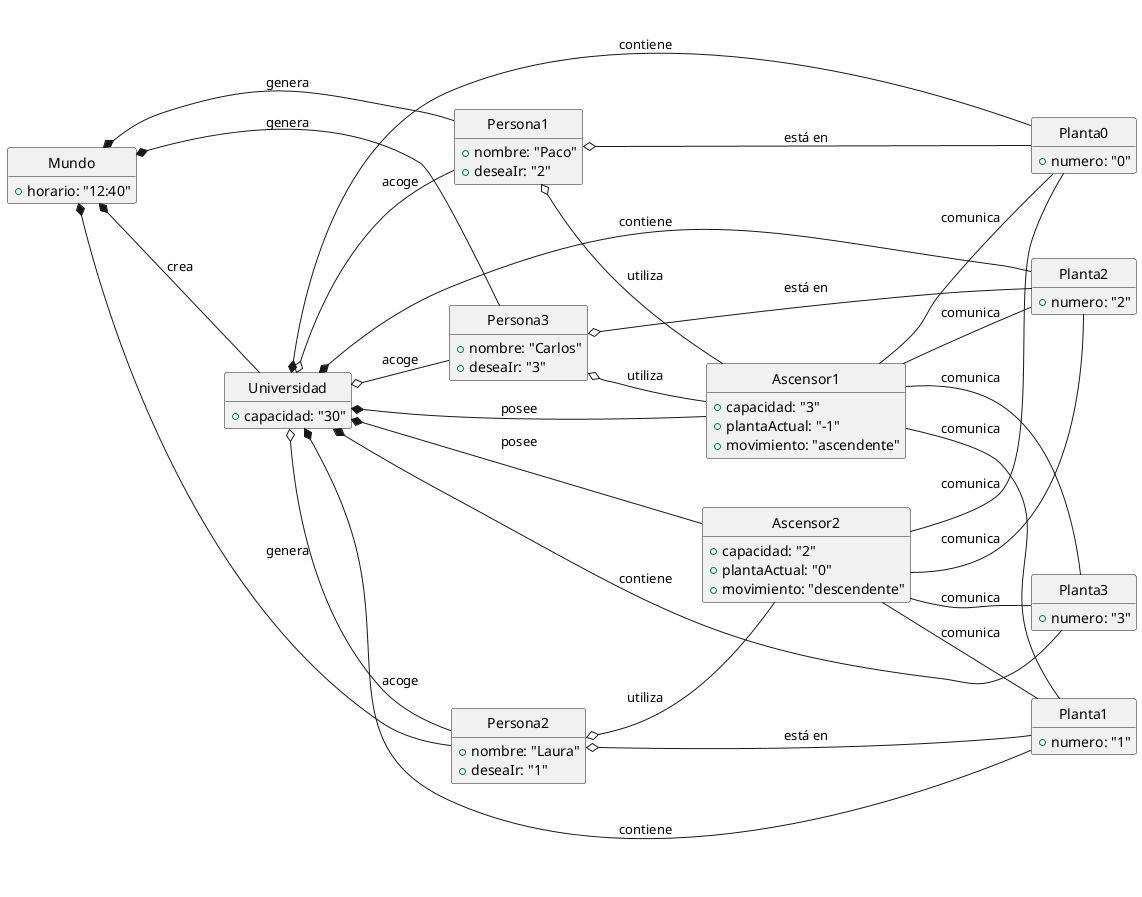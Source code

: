 @startuml DdO

hide circle
hide empty members

left to right direction

class Mundo {
    + horario: "12:40"
}

class Universidad {
    + capacidad: "30"
}

class Persona1 {
    + nombre: "Paco"
    + deseaIr: "2"
}

class Persona2 {
    + nombre: "Laura"
    + deseaIr: "1"
}

class Persona3 {
    + nombre: "Carlos"
    + deseaIr: "3"
}

class Ascensor1 {
    + capacidad: "3"
    + plantaActual: "-1"
    + movimiento: "ascendente"
}

class Ascensor2 {
    + capacidad: "2"
    + plantaActual: "0"
    + movimiento: "descendente"
}

class Planta0 {
    + numero: "0"
}

class Planta1 {
    + numero: "1"
}

class Planta2 {
    + numero: "2"
}

class Planta3 {
    + numero: "3"
}

Mundo *-- Universidad : crea
Mundo *-- Persona1 : genera
Mundo *-- Persona2 : genera
Mundo *-- Persona3 : genera

Universidad *-- Planta0 : contiene
Universidad *-- Planta1 : contiene
Universidad *-- Planta2 : contiene
Universidad *-- Planta3 : contiene
Universidad o-- Persona1 : acoge
Universidad o-- Persona2 : acoge
Universidad o-- Persona3 : acoge
Universidad *-- Ascensor1 : posee
Universidad *-- Ascensor2 : posee

Ascensor1 -- Planta0 : comunica
Ascensor1 -- Planta1 : comunica
Ascensor1 -- Planta2 : comunica
Ascensor1 -- Planta3 : comunica

Ascensor2 -- Planta0 : comunica
Ascensor2 -- Planta1 : comunica
Ascensor2 -- Planta2 : comunica
Ascensor2 -- Planta3 : comunica

Persona1 o-- Planta0 : está en
Persona2 o-- Planta1 : está en
Persona3 o-- Planta2 : está en

Persona1 o-- Ascensor1 : utiliza
Persona2 o-- Ascensor2 : utiliza
Persona3 o-- Ascensor1 : utiliza

@enduml
